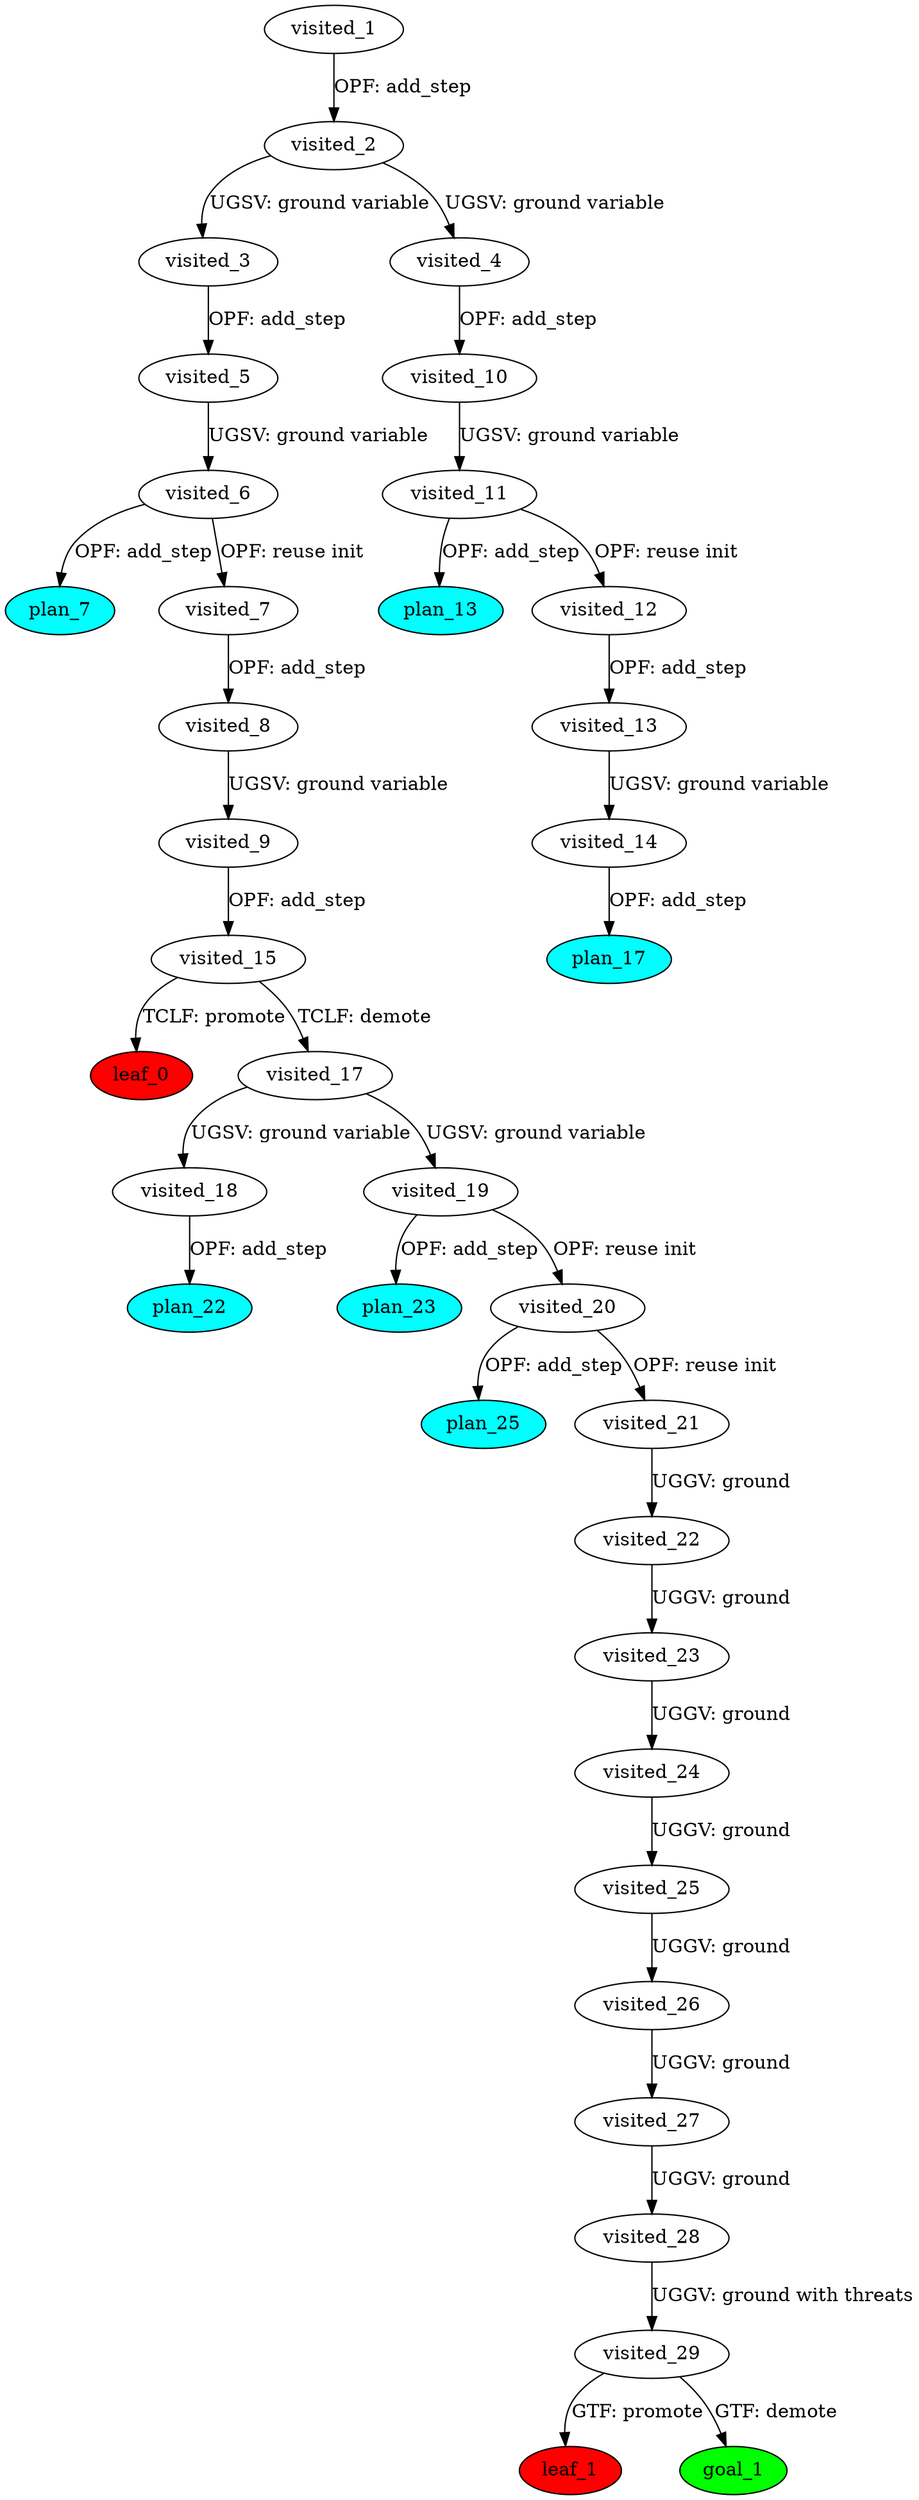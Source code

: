 digraph {
	"7669e9b2-a40b-569b-2abb-026e446927c1" [label=plan_0 fillcolor=cyan style=filled]
	"7669e9b2-a40b-569b-2abb-026e446927c1" [label=visited_1 fillcolor=white style=filled]
	"f1e1c63e-015c-0417-7a0e-66eb1d62c2fc" [label=plan_1 fillcolor=cyan style=filled]
	"7669e9b2-a40b-569b-2abb-026e446927c1" -> "f1e1c63e-015c-0417-7a0e-66eb1d62c2fc" [label="OPF: add_step"]
	"f1e1c63e-015c-0417-7a0e-66eb1d62c2fc" [label=visited_2 fillcolor=white style=filled]
	"933fe018-7bcf-0d66-0266-bf165da64a2d" [label=plan_2 fillcolor=cyan style=filled]
	"f1e1c63e-015c-0417-7a0e-66eb1d62c2fc" -> "933fe018-7bcf-0d66-0266-bf165da64a2d" [label="UGSV: ground variable"]
	"3b8fbff2-7b09-db60-af76-874ae6db2120" [label=plan_3 fillcolor=cyan style=filled]
	"f1e1c63e-015c-0417-7a0e-66eb1d62c2fc" -> "3b8fbff2-7b09-db60-af76-874ae6db2120" [label="UGSV: ground variable"]
	"933fe018-7bcf-0d66-0266-bf165da64a2d" [label=visited_3 fillcolor=white style=filled]
	"97a50729-1ae0-9092-bed6-f242d67d5a36" [label=plan_4 fillcolor=cyan style=filled]
	"933fe018-7bcf-0d66-0266-bf165da64a2d" -> "97a50729-1ae0-9092-bed6-f242d67d5a36" [label="OPF: add_step"]
	"3b8fbff2-7b09-db60-af76-874ae6db2120" [label=visited_4 fillcolor=white style=filled]
	"a8954410-ee53-9e10-87ff-31eb964e3cc9" [label=plan_5 fillcolor=cyan style=filled]
	"3b8fbff2-7b09-db60-af76-874ae6db2120" -> "a8954410-ee53-9e10-87ff-31eb964e3cc9" [label="OPF: add_step"]
	"97a50729-1ae0-9092-bed6-f242d67d5a36" [label=visited_5 fillcolor=white style=filled]
	"2a769300-8111-dec6-a6fb-b9790a0e9ed5" [label=plan_6 fillcolor=cyan style=filled]
	"97a50729-1ae0-9092-bed6-f242d67d5a36" -> "2a769300-8111-dec6-a6fb-b9790a0e9ed5" [label="UGSV: ground variable"]
	"2a769300-8111-dec6-a6fb-b9790a0e9ed5" [label=visited_6 fillcolor=white style=filled]
	"4aa89c1f-f17b-0d1c-65ad-8db046b10da2" [label=plan_7 fillcolor=cyan style=filled]
	"2a769300-8111-dec6-a6fb-b9790a0e9ed5" -> "4aa89c1f-f17b-0d1c-65ad-8db046b10da2" [label="OPF: add_step"]
	"745c67d9-f94b-d347-283a-73b0209850dc" [label=plan_8 fillcolor=cyan style=filled]
	"2a769300-8111-dec6-a6fb-b9790a0e9ed5" -> "745c67d9-f94b-d347-283a-73b0209850dc" [label="OPF: reuse init"]
	"745c67d9-f94b-d347-283a-73b0209850dc" [label=visited_7 fillcolor=white style=filled]
	"d0987914-89bd-eb57-b246-698b31072930" [label=plan_9 fillcolor=cyan style=filled]
	"745c67d9-f94b-d347-283a-73b0209850dc" -> "d0987914-89bd-eb57-b246-698b31072930" [label="OPF: add_step"]
	"d0987914-89bd-eb57-b246-698b31072930" [label=visited_8 fillcolor=white style=filled]
	"97cc031a-ad45-873a-af8a-44d586d75b83" [label=plan_10 fillcolor=cyan style=filled]
	"d0987914-89bd-eb57-b246-698b31072930" -> "97cc031a-ad45-873a-af8a-44d586d75b83" [label="UGSV: ground variable"]
	"97cc031a-ad45-873a-af8a-44d586d75b83" [label=visited_9 fillcolor=white style=filled]
	"3f6962cd-365b-8e0e-1655-138cc0cbead8" [label=plan_11 fillcolor=cyan style=filled]
	"97cc031a-ad45-873a-af8a-44d586d75b83" -> "3f6962cd-365b-8e0e-1655-138cc0cbead8" [label="OPF: add_step"]
	"a8954410-ee53-9e10-87ff-31eb964e3cc9" [label=visited_10 fillcolor=white style=filled]
	"827087c5-2a26-ce14-054b-2dabb63df74e" [label=plan_12 fillcolor=cyan style=filled]
	"a8954410-ee53-9e10-87ff-31eb964e3cc9" -> "827087c5-2a26-ce14-054b-2dabb63df74e" [label="UGSV: ground variable"]
	"827087c5-2a26-ce14-054b-2dabb63df74e" [label=visited_11 fillcolor=white style=filled]
	"2a9cf1ad-72b1-0c84-8f83-0e346f9d95c6" [label=plan_13 fillcolor=cyan style=filled]
	"827087c5-2a26-ce14-054b-2dabb63df74e" -> "2a9cf1ad-72b1-0c84-8f83-0e346f9d95c6" [label="OPF: add_step"]
	"4cca3bc6-bbaf-d0a5-dea4-bcf331f7b169" [label=plan_14 fillcolor=cyan style=filled]
	"827087c5-2a26-ce14-054b-2dabb63df74e" -> "4cca3bc6-bbaf-d0a5-dea4-bcf331f7b169" [label="OPF: reuse init"]
	"4cca3bc6-bbaf-d0a5-dea4-bcf331f7b169" [label=visited_12 fillcolor=white style=filled]
	"f3d95352-ec64-ae98-317f-be611b0ca9c5" [label=plan_15 fillcolor=cyan style=filled]
	"4cca3bc6-bbaf-d0a5-dea4-bcf331f7b169" -> "f3d95352-ec64-ae98-317f-be611b0ca9c5" [label="OPF: add_step"]
	"f3d95352-ec64-ae98-317f-be611b0ca9c5" [label=visited_13 fillcolor=white style=filled]
	"b847bb03-7f14-6bd5-d90e-b6d975e36ccc" [label=plan_16 fillcolor=cyan style=filled]
	"f3d95352-ec64-ae98-317f-be611b0ca9c5" -> "b847bb03-7f14-6bd5-d90e-b6d975e36ccc" [label="UGSV: ground variable"]
	"b847bb03-7f14-6bd5-d90e-b6d975e36ccc" [label=visited_14 fillcolor=white style=filled]
	"70ca7b8f-9e05-44a8-7968-51156bcae595" [label=plan_17 fillcolor=cyan style=filled]
	"b847bb03-7f14-6bd5-d90e-b6d975e36ccc" -> "70ca7b8f-9e05-44a8-7968-51156bcae595" [label="OPF: add_step"]
	"3f6962cd-365b-8e0e-1655-138cc0cbead8" [label=visited_15 fillcolor=white style=filled]
	"7661e470-126d-2e00-0ca4-dd4f2053ca24" [label=plan_18 fillcolor=cyan style=filled]
	"3f6962cd-365b-8e0e-1655-138cc0cbead8" -> "7661e470-126d-2e00-0ca4-dd4f2053ca24" [label="TCLF: promote"]
	"49a25d8c-fe00-5e8c-348f-6650ea67ef4c" [label=plan_19 fillcolor=cyan style=filled]
	"3f6962cd-365b-8e0e-1655-138cc0cbead8" -> "49a25d8c-fe00-5e8c-348f-6650ea67ef4c" [label="TCLF: demote"]
	"7661e470-126d-2e00-0ca4-dd4f2053ca24" [label=visited_16 fillcolor=white style=filled]
	"7661e470-126d-2e00-0ca4-dd4f2053ca24" [label=leaf_0 fillcolor=red style=filled]
	"49a25d8c-fe00-5e8c-348f-6650ea67ef4c" [label=visited_17 fillcolor=white style=filled]
	"449401c7-094c-3cc8-94b8-aa7061ea6381" [label=plan_20 fillcolor=cyan style=filled]
	"49a25d8c-fe00-5e8c-348f-6650ea67ef4c" -> "449401c7-094c-3cc8-94b8-aa7061ea6381" [label="UGSV: ground variable"]
	"fbf01574-537e-fd91-d078-15ce41e6595a" [label=plan_21 fillcolor=cyan style=filled]
	"49a25d8c-fe00-5e8c-348f-6650ea67ef4c" -> "fbf01574-537e-fd91-d078-15ce41e6595a" [label="UGSV: ground variable"]
	"449401c7-094c-3cc8-94b8-aa7061ea6381" [label=visited_18 fillcolor=white style=filled]
	"e741dbd0-56a3-9a19-8abe-6ae6083f798c" [label=plan_22 fillcolor=cyan style=filled]
	"449401c7-094c-3cc8-94b8-aa7061ea6381" -> "e741dbd0-56a3-9a19-8abe-6ae6083f798c" [label="OPF: add_step"]
	"fbf01574-537e-fd91-d078-15ce41e6595a" [label=visited_19 fillcolor=white style=filled]
	"23626a4b-aafd-651f-2732-968aecdf51d0" [label=plan_23 fillcolor=cyan style=filled]
	"fbf01574-537e-fd91-d078-15ce41e6595a" -> "23626a4b-aafd-651f-2732-968aecdf51d0" [label="OPF: add_step"]
	"1dd1256e-6365-e613-cd95-e2176fcb3ba4" [label=plan_24 fillcolor=cyan style=filled]
	"fbf01574-537e-fd91-d078-15ce41e6595a" -> "1dd1256e-6365-e613-cd95-e2176fcb3ba4" [label="OPF: reuse init"]
	"1dd1256e-6365-e613-cd95-e2176fcb3ba4" [label=visited_20 fillcolor=white style=filled]
	"f13e50bc-0b51-65c3-f177-d7cac8e89349" [label=plan_25 fillcolor=cyan style=filled]
	"1dd1256e-6365-e613-cd95-e2176fcb3ba4" -> "f13e50bc-0b51-65c3-f177-d7cac8e89349" [label="OPF: add_step"]
	"879cb33d-7d94-6703-bf5f-7b2463f3ed05" [label=plan_26 fillcolor=cyan style=filled]
	"1dd1256e-6365-e613-cd95-e2176fcb3ba4" -> "879cb33d-7d94-6703-bf5f-7b2463f3ed05" [label="OPF: reuse init"]
	"879cb33d-7d94-6703-bf5f-7b2463f3ed05" [label=visited_21 fillcolor=white style=filled]
	"68c1b397-71b0-092b-cf9f-a0771522bdec" [label=plan_27 fillcolor=cyan style=filled]
	"879cb33d-7d94-6703-bf5f-7b2463f3ed05" -> "68c1b397-71b0-092b-cf9f-a0771522bdec" [label="UGGV: ground"]
	"68c1b397-71b0-092b-cf9f-a0771522bdec" [label=visited_22 fillcolor=white style=filled]
	"e425a8ad-41dc-b34c-6920-7cffb50060c4" [label=plan_28 fillcolor=cyan style=filled]
	"68c1b397-71b0-092b-cf9f-a0771522bdec" -> "e425a8ad-41dc-b34c-6920-7cffb50060c4" [label="UGGV: ground"]
	"e425a8ad-41dc-b34c-6920-7cffb50060c4" [label=visited_23 fillcolor=white style=filled]
	"77f2feeb-e7e4-527c-bcb6-b36fe69da8b0" [label=plan_29 fillcolor=cyan style=filled]
	"e425a8ad-41dc-b34c-6920-7cffb50060c4" -> "77f2feeb-e7e4-527c-bcb6-b36fe69da8b0" [label="UGGV: ground"]
	"77f2feeb-e7e4-527c-bcb6-b36fe69da8b0" [label=visited_24 fillcolor=white style=filled]
	"11dd4a1d-79b9-df7c-50a5-e9041a99b201" [label=plan_30 fillcolor=cyan style=filled]
	"77f2feeb-e7e4-527c-bcb6-b36fe69da8b0" -> "11dd4a1d-79b9-df7c-50a5-e9041a99b201" [label="UGGV: ground"]
	"11dd4a1d-79b9-df7c-50a5-e9041a99b201" [label=visited_25 fillcolor=white style=filled]
	"98174007-9810-6f96-f2a0-b3fe4239e20b" [label=plan_31 fillcolor=cyan style=filled]
	"11dd4a1d-79b9-df7c-50a5-e9041a99b201" -> "98174007-9810-6f96-f2a0-b3fe4239e20b" [label="UGGV: ground"]
	"98174007-9810-6f96-f2a0-b3fe4239e20b" [label=visited_26 fillcolor=white style=filled]
	"d71c2bc1-1c7e-be32-fec7-141b39d0acba" [label=plan_32 fillcolor=cyan style=filled]
	"98174007-9810-6f96-f2a0-b3fe4239e20b" -> "d71c2bc1-1c7e-be32-fec7-141b39d0acba" [label="UGGV: ground"]
	"d71c2bc1-1c7e-be32-fec7-141b39d0acba" [label=visited_27 fillcolor=white style=filled]
	"d2a3c63c-98d2-efc0-b055-265c2ff0683c" [label=plan_33 fillcolor=cyan style=filled]
	"d71c2bc1-1c7e-be32-fec7-141b39d0acba" -> "d2a3c63c-98d2-efc0-b055-265c2ff0683c" [label="UGGV: ground"]
	"d2a3c63c-98d2-efc0-b055-265c2ff0683c" [label=visited_28 fillcolor=white style=filled]
	"fe268879-1fb2-aa64-ea51-bdec857edae8" [label=plan_34 fillcolor=cyan style=filled]
	"d2a3c63c-98d2-efc0-b055-265c2ff0683c" -> "fe268879-1fb2-aa64-ea51-bdec857edae8" [label="UGGV: ground with threats"]
	"fe268879-1fb2-aa64-ea51-bdec857edae8" [label=visited_29 fillcolor=white style=filled]
	"229817ec-a7e9-74be-9fb8-36f42a0f2539" [label=plan_35 fillcolor=cyan style=filled]
	"fe268879-1fb2-aa64-ea51-bdec857edae8" -> "229817ec-a7e9-74be-9fb8-36f42a0f2539" [label="GTF: promote"]
	"bd8bd0f0-2804-a207-982a-f287b51e10f0" [label=plan_36 fillcolor=cyan style=filled]
	"fe268879-1fb2-aa64-ea51-bdec857edae8" -> "bd8bd0f0-2804-a207-982a-f287b51e10f0" [label="GTF: demote"]
	"229817ec-a7e9-74be-9fb8-36f42a0f2539" [label=visited_30 fillcolor=white style=filled]
	"229817ec-a7e9-74be-9fb8-36f42a0f2539" [label=leaf_1 fillcolor=red style=filled]
	"bd8bd0f0-2804-a207-982a-f287b51e10f0" [label=visited_31 fillcolor=white style=filled]
	"bd8bd0f0-2804-a207-982a-f287b51e10f0" [label=goal_1 fillcolor=green style=filled]
}
